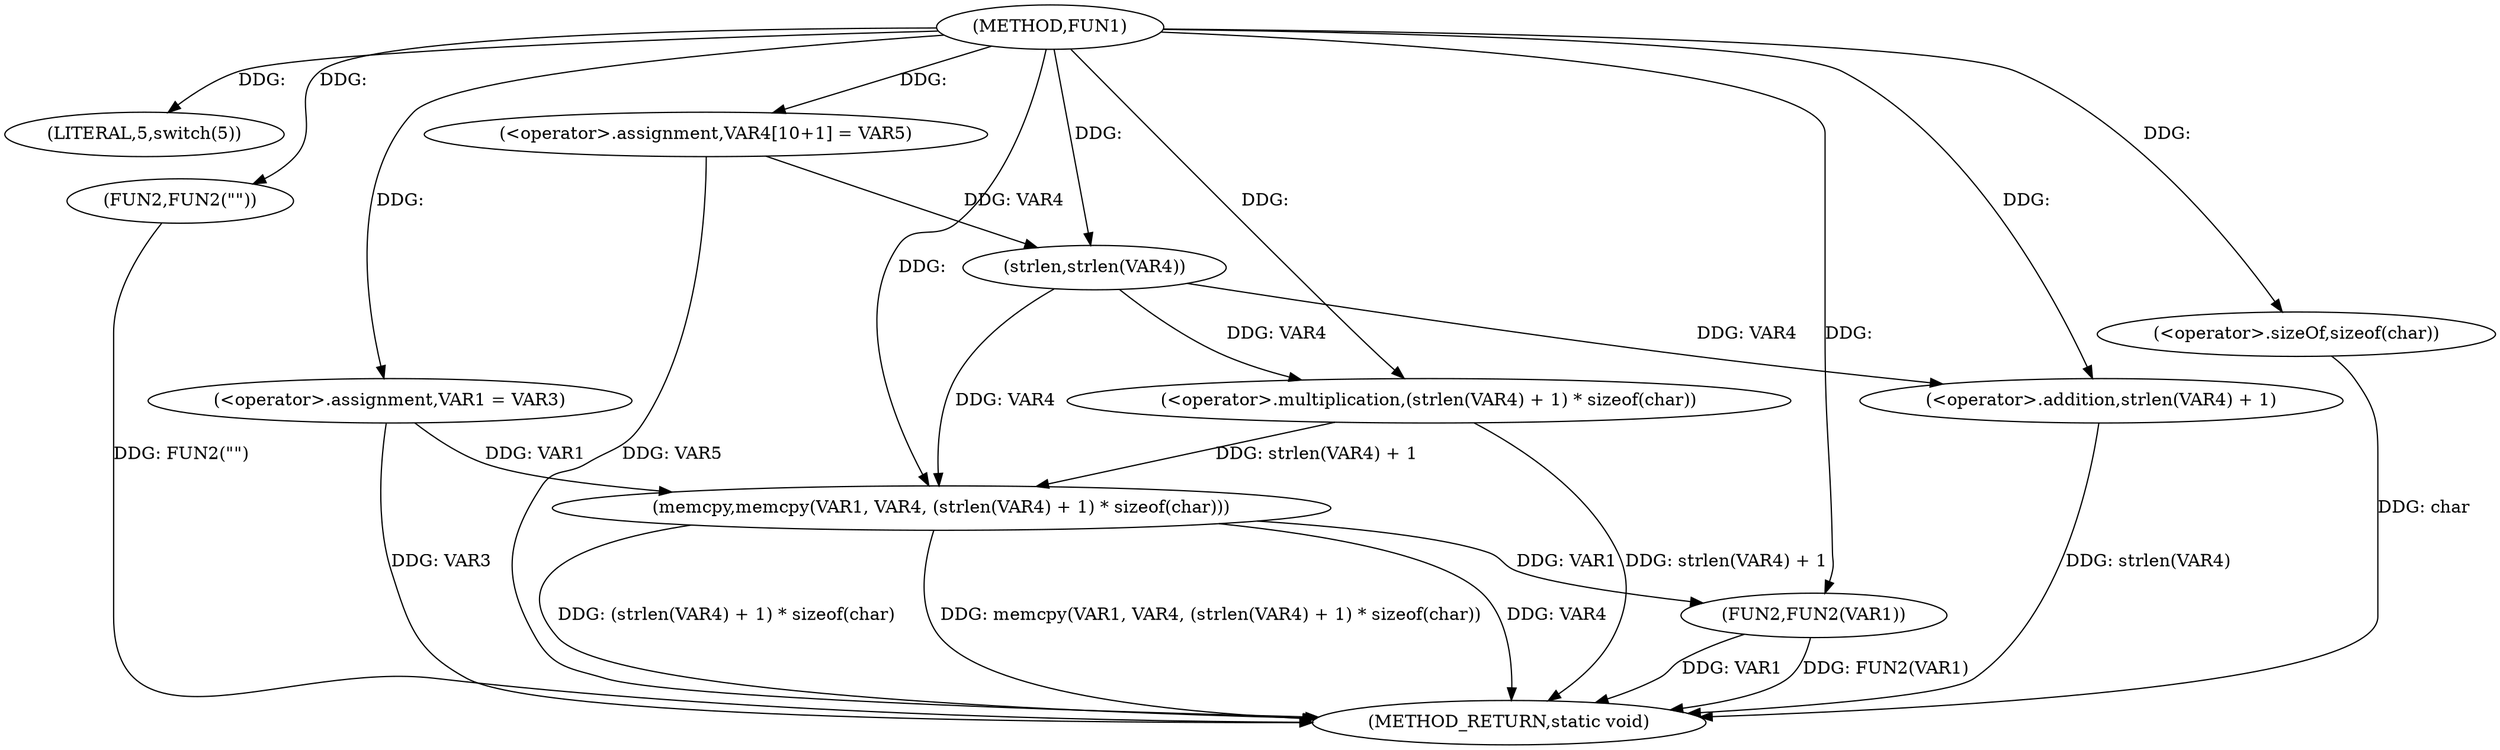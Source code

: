 digraph FUN1 {  
"1000100" [label = "(METHOD,FUN1)" ]
"1000134" [label = "(METHOD_RETURN,static void)" ]
"1000106" [label = "(LITERAL,5,switch(5))" ]
"1000109" [label = "(FUN2,FUN2(\"\"))" ]
"1000113" [label = "(<operator>.assignment,VAR1 = VAR3)" ]
"1000119" [label = "(<operator>.assignment,VAR4[10+1] = VAR5)" ]
"1000122" [label = "(memcpy,memcpy(VAR1, VAR4, (strlen(VAR4) + 1) * sizeof(char)))" ]
"1000125" [label = "(<operator>.multiplication,(strlen(VAR4) + 1) * sizeof(char))" ]
"1000126" [label = "(<operator>.addition,strlen(VAR4) + 1)" ]
"1000127" [label = "(strlen,strlen(VAR4))" ]
"1000130" [label = "(<operator>.sizeOf,sizeof(char))" ]
"1000132" [label = "(FUN2,FUN2(VAR1))" ]
  "1000122" -> "1000134"  [ label = "DDG: (strlen(VAR4) + 1) * sizeof(char)"] 
  "1000132" -> "1000134"  [ label = "DDG: FUN2(VAR1)"] 
  "1000126" -> "1000134"  [ label = "DDG: strlen(VAR4)"] 
  "1000132" -> "1000134"  [ label = "DDG: VAR1"] 
  "1000122" -> "1000134"  [ label = "DDG: memcpy(VAR1, VAR4, (strlen(VAR4) + 1) * sizeof(char))"] 
  "1000109" -> "1000134"  [ label = "DDG: FUN2(\"\")"] 
  "1000125" -> "1000134"  [ label = "DDG: strlen(VAR4) + 1"] 
  "1000113" -> "1000134"  [ label = "DDG: VAR3"] 
  "1000119" -> "1000134"  [ label = "DDG: VAR5"] 
  "1000130" -> "1000134"  [ label = "DDG: char"] 
  "1000122" -> "1000134"  [ label = "DDG: VAR4"] 
  "1000100" -> "1000106"  [ label = "DDG: "] 
  "1000100" -> "1000109"  [ label = "DDG: "] 
  "1000100" -> "1000113"  [ label = "DDG: "] 
  "1000100" -> "1000119"  [ label = "DDG: "] 
  "1000113" -> "1000122"  [ label = "DDG: VAR1"] 
  "1000100" -> "1000122"  [ label = "DDG: "] 
  "1000127" -> "1000122"  [ label = "DDG: VAR4"] 
  "1000125" -> "1000122"  [ label = "DDG: strlen(VAR4) + 1"] 
  "1000127" -> "1000125"  [ label = "DDG: VAR4"] 
  "1000100" -> "1000125"  [ label = "DDG: "] 
  "1000127" -> "1000126"  [ label = "DDG: VAR4"] 
  "1000119" -> "1000127"  [ label = "DDG: VAR4"] 
  "1000100" -> "1000127"  [ label = "DDG: "] 
  "1000100" -> "1000126"  [ label = "DDG: "] 
  "1000100" -> "1000130"  [ label = "DDG: "] 
  "1000122" -> "1000132"  [ label = "DDG: VAR1"] 
  "1000100" -> "1000132"  [ label = "DDG: "] 
}
